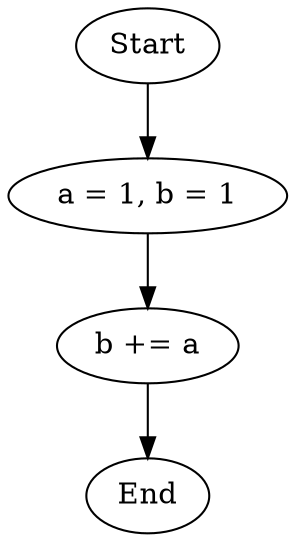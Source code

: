 digraph AddVariables {
node1 [label="Start"]
node3 [label="a = 1, b = 1"]
node4 [label="b += a"]
node2 [label="End"]

node1 -> node3
node3 -> node4
node4 -> node2
}
